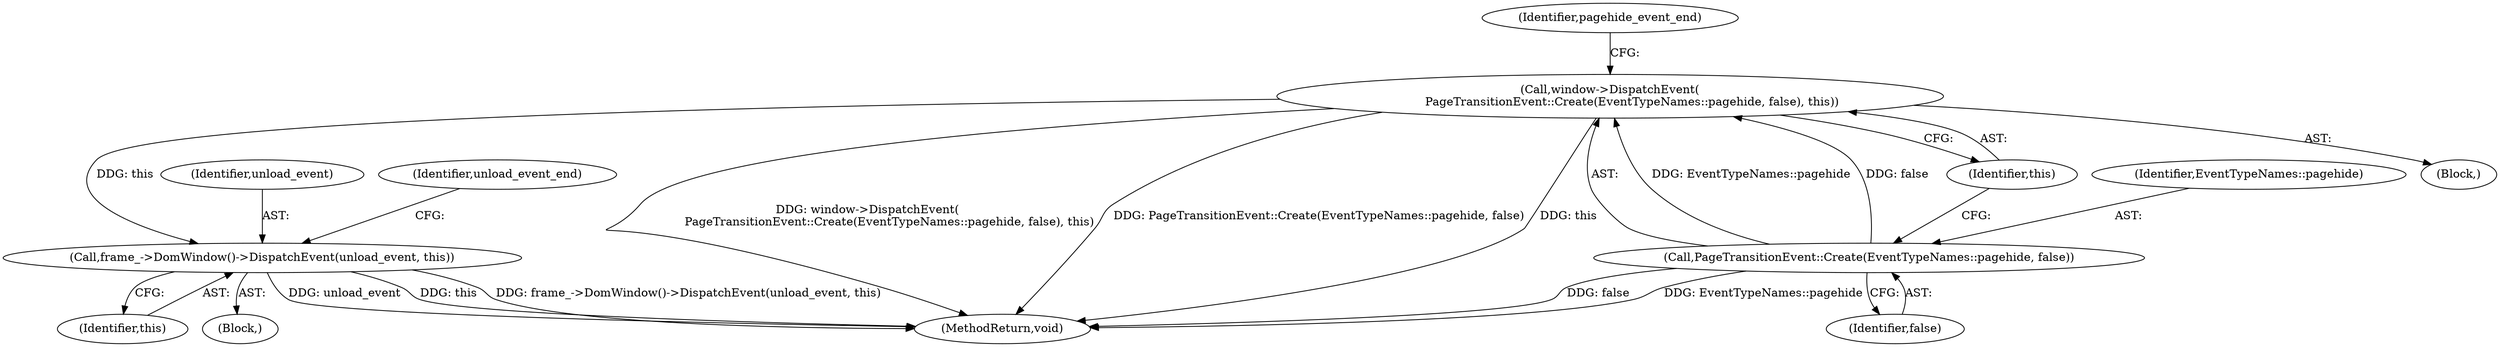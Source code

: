 digraph "0_Chrome_90f878780cce9c4b0475fcea14d91b8f510cce11@pointer" {
"1000238" [label="(Call,frame_->DomWindow()->DispatchEvent(unload_event, this))"];
"1000142" [label="(Call,window->DispatchEvent(\n            PageTransitionEvent::Create(EventTypeNames::pagehide, false), this))"];
"1000143" [label="(Call,PageTransitionEvent::Create(EventTypeNames::pagehide, false))"];
"1000238" [label="(Call,frame_->DomWindow()->DispatchEvent(unload_event, this))"];
"1000240" [label="(Identifier,this)"];
"1000283" [label="(MethodReturn,void)"];
"1000146" [label="(Identifier,this)"];
"1000143" [label="(Call,PageTransitionEvent::Create(EventTypeNames::pagehide, false))"];
"1000239" [label="(Identifier,unload_event)"];
"1000144" [label="(Identifier,EventTypeNames::pagehide)"];
"1000149" [label="(Identifier,pagehide_event_end)"];
"1000224" [label="(Block,)"];
"1000145" [label="(Identifier,false)"];
"1000243" [label="(Identifier,unload_event_end)"];
"1000142" [label="(Call,window->DispatchEvent(\n            PageTransitionEvent::Create(EventTypeNames::pagehide, false), this))"];
"1000137" [label="(Block,)"];
"1000238" -> "1000224"  [label="AST: "];
"1000238" -> "1000240"  [label="CFG: "];
"1000239" -> "1000238"  [label="AST: "];
"1000240" -> "1000238"  [label="AST: "];
"1000243" -> "1000238"  [label="CFG: "];
"1000238" -> "1000283"  [label="DDG: unload_event"];
"1000238" -> "1000283"  [label="DDG: this"];
"1000238" -> "1000283"  [label="DDG: frame_->DomWindow()->DispatchEvent(unload_event, this)"];
"1000142" -> "1000238"  [label="DDG: this"];
"1000142" -> "1000137"  [label="AST: "];
"1000142" -> "1000146"  [label="CFG: "];
"1000143" -> "1000142"  [label="AST: "];
"1000146" -> "1000142"  [label="AST: "];
"1000149" -> "1000142"  [label="CFG: "];
"1000142" -> "1000283"  [label="DDG: window->DispatchEvent(\n            PageTransitionEvent::Create(EventTypeNames::pagehide, false), this)"];
"1000142" -> "1000283"  [label="DDG: PageTransitionEvent::Create(EventTypeNames::pagehide, false)"];
"1000142" -> "1000283"  [label="DDG: this"];
"1000143" -> "1000142"  [label="DDG: EventTypeNames::pagehide"];
"1000143" -> "1000142"  [label="DDG: false"];
"1000143" -> "1000145"  [label="CFG: "];
"1000144" -> "1000143"  [label="AST: "];
"1000145" -> "1000143"  [label="AST: "];
"1000146" -> "1000143"  [label="CFG: "];
"1000143" -> "1000283"  [label="DDG: EventTypeNames::pagehide"];
"1000143" -> "1000283"  [label="DDG: false"];
}
